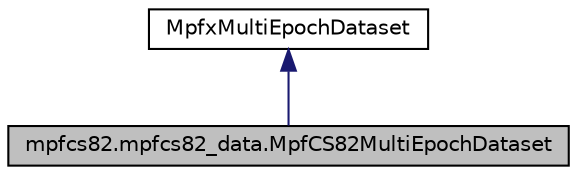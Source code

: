 digraph G
{
  edge [fontname="Helvetica",fontsize="10",labelfontname="Helvetica",labelfontsize="10"];
  node [fontname="Helvetica",fontsize="10",shape=record];
  Node1 [label="mpfcs82.mpfcs82_data.MpfCS82MultiEpochDataset",height=0.2,width=0.4,color="black", fillcolor="grey75", style="filled" fontcolor="black"];
  Node2 -> Node1 [dir=back,color="midnightblue",fontsize="10",style="solid",fontname="Helvetica"];
  Node2 [label="MpfxMultiEpochDataset",height=0.2,width=0.4,color="black", fillcolor="white", style="filled",URL="$classMpfxMultiEpochDataset.html"];
}
